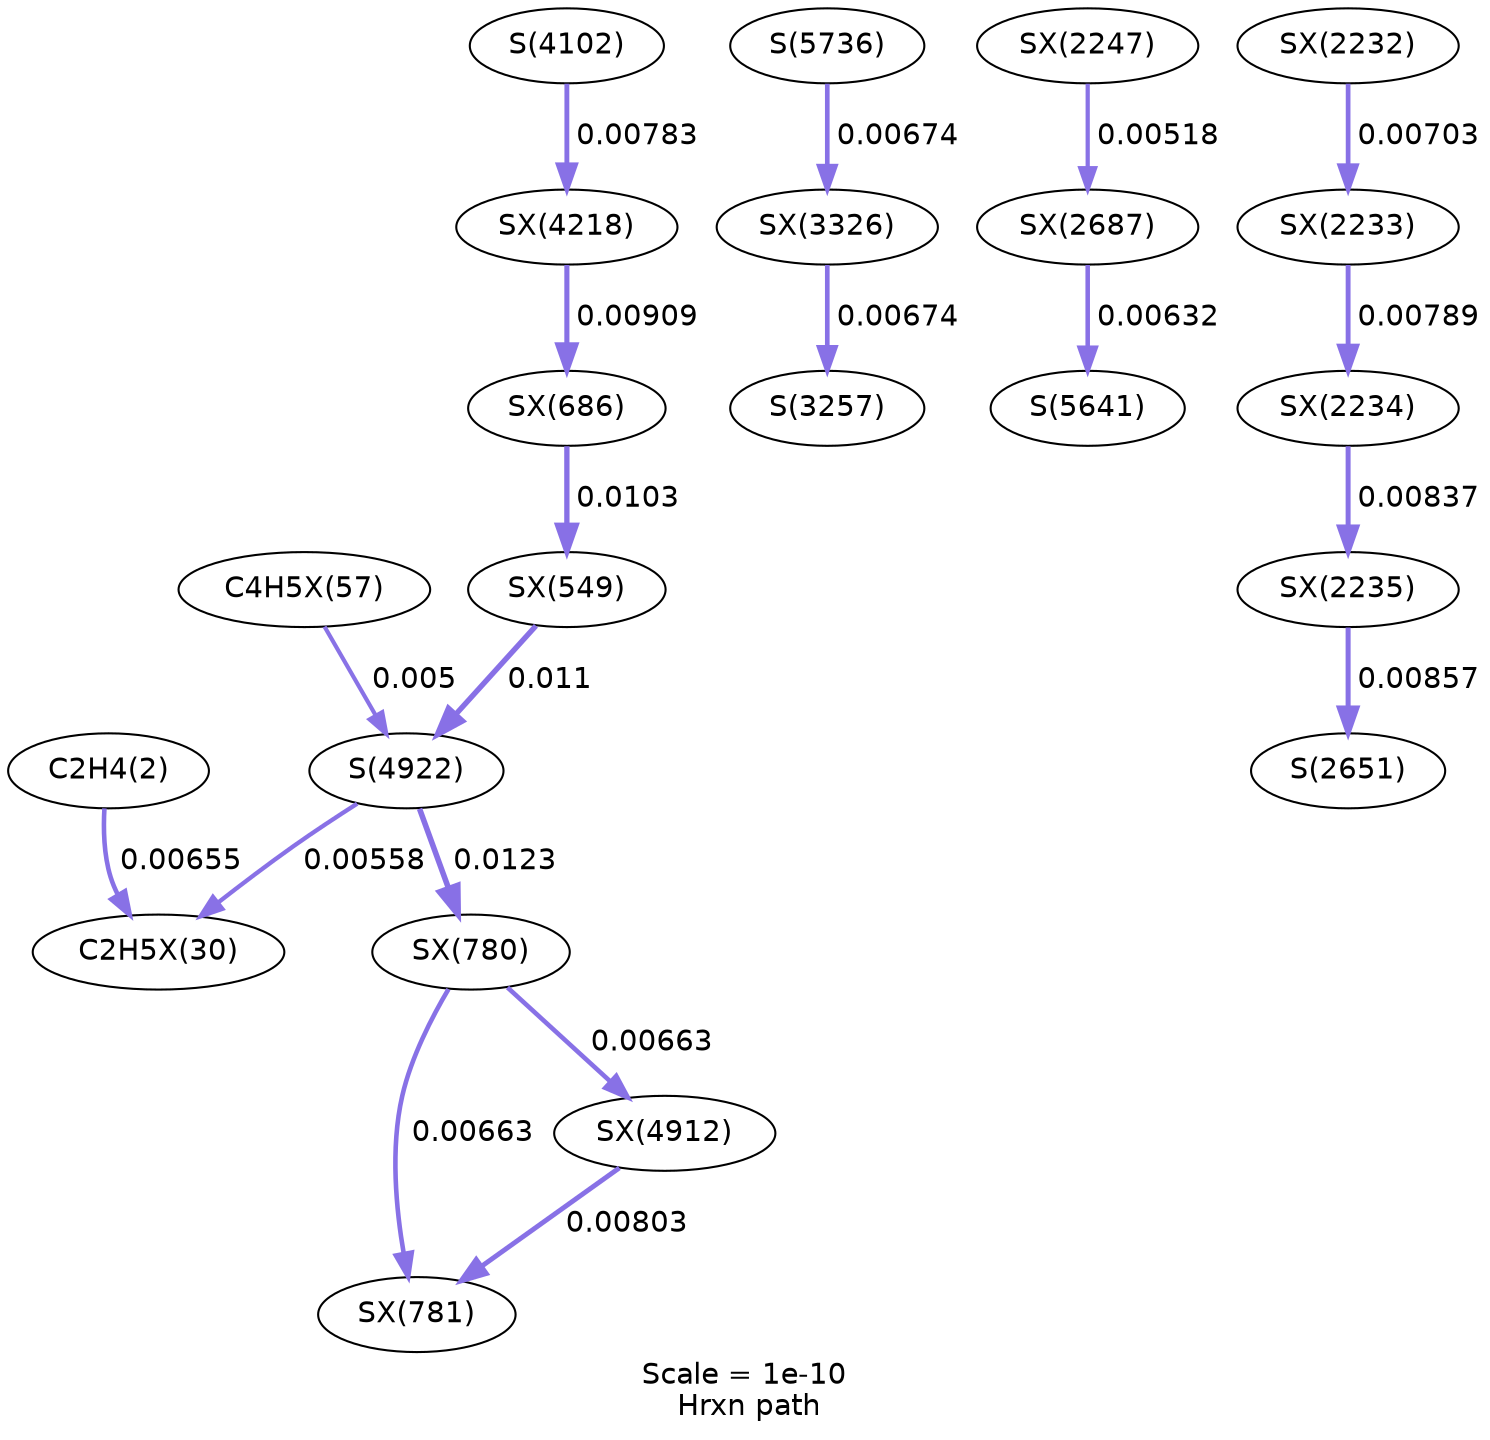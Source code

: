 digraph reaction_paths {
center=1;
s5 -> s73[fontname="Helvetica", style="setlinewidth(2.2)", arrowsize=1.1, color="0.7, 0.507, 0.9"
, label=" 0.00655"];
s86 -> s56[fontname="Helvetica", style="setlinewidth(2)", arrowsize=1, color="0.7, 0.505, 0.9"
, label=" 0.005"];
s56 -> s73[fontname="Helvetica", style="setlinewidth(2.08)", arrowsize=1.04, color="0.7, 0.506, 0.9"
, label=" 0.00558"];
s158 -> s48[fontname="Helvetica", style="setlinewidth(2.23)", arrowsize=1.11, color="0.7, 0.507, 0.9"
, label=" 0.00674"];
s54 -> s160[fontname="Helvetica", style="setlinewidth(2.34)", arrowsize=1.17, color="0.7, 0.508, 0.9"
, label=" 0.00783"];
s56 -> s123[fontname="Helvetica", style="setlinewidth(2.68)", arrowsize=1.34, color="0.7, 0.512, 0.9"
, label=" 0.0123"];
s123 -> s124[fontname="Helvetica", style="setlinewidth(2.21)", arrowsize=1.11, color="0.7, 0.507, 0.9"
, label=" 0.00663"];
s123 -> s161[fontname="Helvetica", style="setlinewidth(2.21)", arrowsize=1.11, color="0.7, 0.507, 0.9"
, label=" 0.00663"];
s112 -> s56[fontname="Helvetica", style="setlinewidth(2.6)", arrowsize=1.3, color="0.7, 0.511, 0.9"
, label=" 0.011"];
s117 -> s112[fontname="Helvetica", style="setlinewidth(2.55)", arrowsize=1.27, color="0.7, 0.51, 0.9"
, label=" 0.0103"];
s160 -> s117[fontname="Helvetica", style="setlinewidth(2.45)", arrowsize=1.23, color="0.7, 0.509, 0.9"
, label=" 0.00909"];
s151 -> s156[fontname="Helvetica", style="setlinewidth(2.03)", arrowsize=1.01, color="0.7, 0.505, 0.9"
, label=" 0.00518"];
s156 -> s59[fontname="Helvetica", style="setlinewidth(2.18)", arrowsize=1.09, color="0.7, 0.506, 0.9"
, label=" 0.00632"];
s161 -> s124[fontname="Helvetica", style="setlinewidth(2.36)", arrowsize=1.18, color="0.7, 0.508, 0.9"
, label=" 0.00803"];
s147 -> s148[fontname="Helvetica", style="setlinewidth(2.26)", arrowsize=1.13, color="0.7, 0.507, 0.9"
, label=" 0.00703"];
s148 -> s149[fontname="Helvetica", style="setlinewidth(2.34)", arrowsize=1.17, color="0.7, 0.508, 0.9"
, label=" 0.00789"];
s149 -> s150[fontname="Helvetica", style="setlinewidth(2.39)", arrowsize=1.19, color="0.7, 0.508, 0.9"
, label=" 0.00837"];
s150 -> s44[fontname="Helvetica", style="setlinewidth(2.41)", arrowsize=1.2, color="0.7, 0.509, 0.9"
, label=" 0.00857"];
s62 -> s158[fontname="Helvetica", style="setlinewidth(2.23)", arrowsize=1.11, color="0.7, 0.507, 0.9"
, label=" 0.00674"];
s5 [ fontname="Helvetica", label="C2H4(2)"];
s44 [ fontname="Helvetica", label="S(2651)"];
s48 [ fontname="Helvetica", label="S(3257)"];
s54 [ fontname="Helvetica", label="S(4102)"];
s56 [ fontname="Helvetica", label="S(4922)"];
s59 [ fontname="Helvetica", label="S(5641)"];
s62 [ fontname="Helvetica", label="S(5736)"];
s73 [ fontname="Helvetica", label="C2H5X(30)"];
s86 [ fontname="Helvetica", label="C4H5X(57)"];
s112 [ fontname="Helvetica", label="SX(549)"];
s117 [ fontname="Helvetica", label="SX(686)"];
s123 [ fontname="Helvetica", label="SX(780)"];
s124 [ fontname="Helvetica", label="SX(781)"];
s147 [ fontname="Helvetica", label="SX(2232)"];
s148 [ fontname="Helvetica", label="SX(2233)"];
s149 [ fontname="Helvetica", label="SX(2234)"];
s150 [ fontname="Helvetica", label="SX(2235)"];
s151 [ fontname="Helvetica", label="SX(2247)"];
s156 [ fontname="Helvetica", label="SX(2687)"];
s158 [ fontname="Helvetica", label="SX(3326)"];
s160 [ fontname="Helvetica", label="SX(4218)"];
s161 [ fontname="Helvetica", label="SX(4912)"];
 label = "Scale = 1e-10\l Hrxn path";
 fontname = "Helvetica";
}
